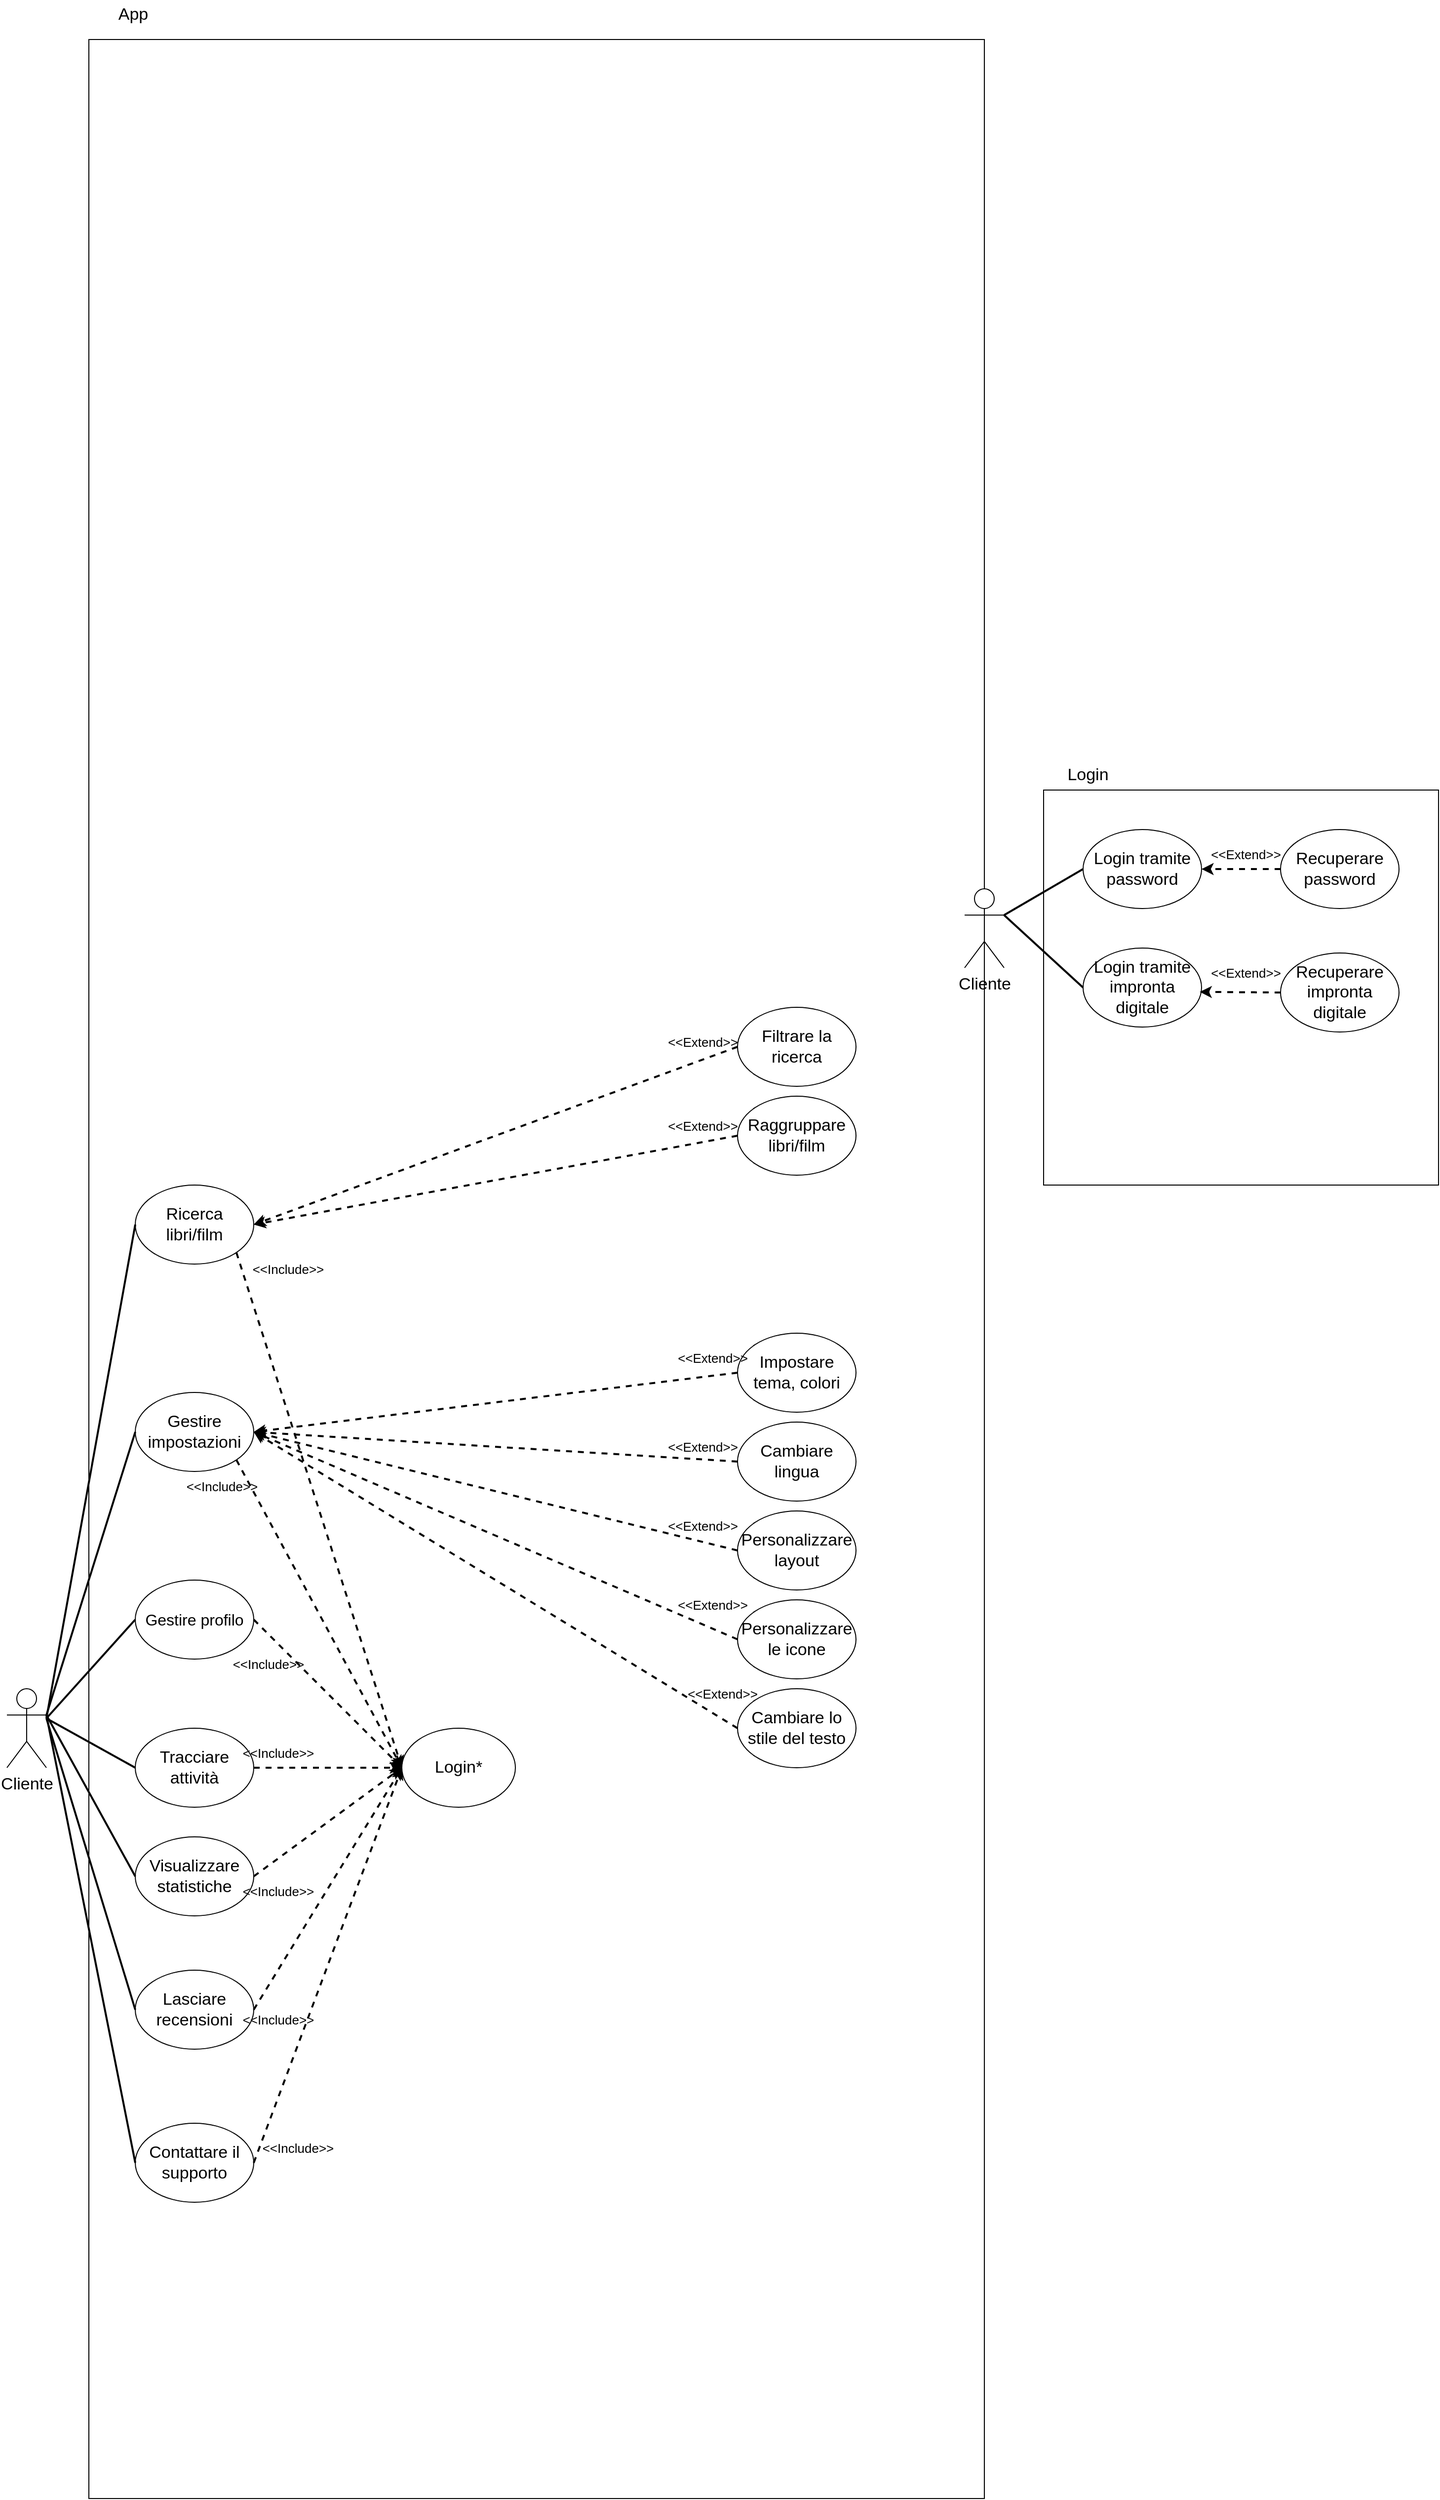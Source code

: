 <mxfile version="28.2.8">
  <diagram name="Pagina-1" id="PD29rl77xPBiE2k0YRe3">
    <mxGraphModel dx="1441" dy="1957" grid="1" gridSize="10" guides="1" tooltips="1" connect="1" arrows="1" fold="1" page="1" pageScale="1" pageWidth="827" pageHeight="1169" math="0" shadow="0">
      <root>
        <mxCell id="0" />
        <mxCell id="1" parent="0" />
        <mxCell id="u4qHybHZLAlM4Zk-0RJF-8" value="" style="rounded=0;whiteSpace=wrap;html=1;" vertex="1" parent="1">
          <mxGeometry x="133" y="-680" width="907" height="2490" as="geometry" />
        </mxCell>
        <mxCell id="gAwaob0qxsF9O7Aszzrq-1" value="&lt;font style=&quot;font-size: 17px;&quot;&gt;Cliente&lt;/font&gt;" style="shape=umlActor;verticalLabelPosition=bottom;verticalAlign=top;html=1;outlineConnect=0;" parent="1" vertex="1">
          <mxGeometry x="50" y="990" width="40" height="80" as="geometry" />
        </mxCell>
        <mxCell id="gAwaob0qxsF9O7Aszzrq-2" value="&lt;span style=&quot;font-size: 17px;&quot;&gt;Ricerca libri/film&lt;/span&gt;" style="ellipse;whiteSpace=wrap;html=1;" parent="1" vertex="1">
          <mxGeometry x="180" y="480" width="120" height="80" as="geometry" />
        </mxCell>
        <mxCell id="gAwaob0qxsF9O7Aszzrq-4" value="" style="endArrow=none;html=1;rounded=0;entryX=0;entryY=0.5;entryDx=0;entryDy=0;strokeWidth=2;" parent="1" target="gAwaob0qxsF9O7Aszzrq-2" edge="1">
          <mxGeometry width="50" height="50" relative="1" as="geometry">
            <mxPoint x="90" y="1020" as="sourcePoint" />
            <mxPoint x="420" y="990" as="targetPoint" />
          </mxGeometry>
        </mxCell>
        <mxCell id="gAwaob0qxsF9O7Aszzrq-5" value="&lt;font style=&quot;font-size: 17px;&quot;&gt;Gestire impostazioni&lt;/font&gt;" style="ellipse;whiteSpace=wrap;html=1;" parent="1" vertex="1">
          <mxGeometry x="180" y="690" width="120" height="80" as="geometry" />
        </mxCell>
        <mxCell id="gAwaob0qxsF9O7Aszzrq-6" value="" style="endArrow=none;html=1;rounded=0;entryX=0;entryY=0.5;entryDx=0;entryDy=0;exitX=1;exitY=0.333;exitDx=0;exitDy=0;exitPerimeter=0;strokeWidth=2;" parent="1" source="gAwaob0qxsF9O7Aszzrq-1" target="gAwaob0qxsF9O7Aszzrq-5" edge="1">
          <mxGeometry width="50" height="50" relative="1" as="geometry">
            <mxPoint x="370" y="1040" as="sourcePoint" />
            <mxPoint x="420" y="990" as="targetPoint" />
          </mxGeometry>
        </mxCell>
        <mxCell id="gAwaob0qxsF9O7Aszzrq-8" value="&lt;span style=&quot;font-size: 17px;&quot;&gt;App&lt;/span&gt;" style="text;html=1;whiteSpace=wrap;strokeColor=none;fillColor=none;align=center;verticalAlign=middle;rounded=0;" parent="1" vertex="1">
          <mxGeometry x="133" y="-720" width="90" height="30" as="geometry" />
        </mxCell>
        <mxCell id="gAwaob0qxsF9O7Aszzrq-9" value="&lt;span style=&quot;font-size: 17px;&quot;&gt;Login*&lt;/span&gt;" style="ellipse;whiteSpace=wrap;html=1;" parent="1" vertex="1">
          <mxGeometry x="450" y="1030" width="115" height="80" as="geometry" />
        </mxCell>
        <mxCell id="gAwaob0qxsF9O7Aszzrq-11" value="" style="endArrow=classic;dashed=1;html=1;rounded=0;exitX=1;exitY=1;exitDx=0;exitDy=0;entryX=0;entryY=0.5;entryDx=0;entryDy=0;strokeWidth=2;endFill=1;" parent="1" source="gAwaob0qxsF9O7Aszzrq-2" target="gAwaob0qxsF9O7Aszzrq-9" edge="1">
          <mxGeometry width="50" height="50" relative="1" as="geometry">
            <mxPoint x="600" y="930" as="sourcePoint" />
            <mxPoint x="650" y="880" as="targetPoint" />
          </mxGeometry>
        </mxCell>
        <mxCell id="gAwaob0qxsF9O7Aszzrq-12" value="&lt;font style=&quot;font-size: 13px;&quot;&gt;&amp;lt;&amp;lt;Include&amp;gt;&amp;gt;&lt;/font&gt;" style="text;html=1;whiteSpace=wrap;strokeColor=none;fillColor=none;align=center;verticalAlign=middle;rounded=0;" parent="1" vertex="1">
          <mxGeometry x="290" y="550" width="90" height="30" as="geometry" />
        </mxCell>
        <mxCell id="gAwaob0qxsF9O7Aszzrq-14" value="" style="endArrow=classic;dashed=1;html=1;rounded=0;exitX=1;exitY=1;exitDx=0;exitDy=0;strokeWidth=2;startArrow=none;startFill=0;endFill=1;entryX=0;entryY=0.5;entryDx=0;entryDy=0;" parent="1" source="gAwaob0qxsF9O7Aszzrq-5" target="gAwaob0qxsF9O7Aszzrq-9" edge="1">
          <mxGeometry width="50" height="50" relative="1" as="geometry">
            <mxPoint x="400" y="690" as="sourcePoint" />
            <mxPoint x="450" y="930" as="targetPoint" />
          </mxGeometry>
        </mxCell>
        <mxCell id="24xWvJh63Skpt_Iz2y7p-6" value="&lt;font style=&quot;font-size: 17px;&quot;&gt;Cliente&lt;/font&gt;" style="shape=umlActor;verticalLabelPosition=bottom;verticalAlign=top;html=1;outlineConnect=0;" parent="1" vertex="1">
          <mxGeometry x="1020" y="180" width="40" height="80" as="geometry" />
        </mxCell>
        <mxCell id="24xWvJh63Skpt_Iz2y7p-7" value="" style="whiteSpace=wrap;html=1;aspect=fixed;" parent="1" vertex="1">
          <mxGeometry x="1100" y="80" width="400" height="400" as="geometry" />
        </mxCell>
        <mxCell id="24xWvJh63Skpt_Iz2y7p-8" value="&lt;font style=&quot;font-size: 17px;&quot;&gt;Login tramite password&lt;/font&gt;" style="ellipse;whiteSpace=wrap;html=1;" parent="1" vertex="1">
          <mxGeometry x="1140" y="120" width="120" height="80" as="geometry" />
        </mxCell>
        <mxCell id="24xWvJh63Skpt_Iz2y7p-9" value="" style="endArrow=none;html=1;rounded=0;entryX=0;entryY=0.5;entryDx=0;entryDy=0;strokeWidth=2;exitX=1;exitY=0.333;exitDx=0;exitDy=0;exitPerimeter=0;" parent="1" source="24xWvJh63Skpt_Iz2y7p-6" target="24xWvJh63Skpt_Iz2y7p-8" edge="1">
          <mxGeometry width="50" height="50" relative="1" as="geometry">
            <mxPoint x="1060" y="330" as="sourcePoint" />
            <mxPoint x="1390" y="440" as="targetPoint" />
          </mxGeometry>
        </mxCell>
        <mxCell id="24xWvJh63Skpt_Iz2y7p-10" value="&lt;font style=&quot;font-size: 17px;&quot;&gt;Login tramite impronta digitale&lt;/font&gt;" style="ellipse;whiteSpace=wrap;html=1;" parent="1" vertex="1">
          <mxGeometry x="1140" y="240" width="120" height="80" as="geometry" />
        </mxCell>
        <mxCell id="24xWvJh63Skpt_Iz2y7p-11" value="" style="endArrow=none;html=1;rounded=0;entryX=0;entryY=0.5;entryDx=0;entryDy=0;exitX=1;exitY=0.333;exitDx=0;exitDy=0;exitPerimeter=0;strokeWidth=2;" parent="1" source="24xWvJh63Skpt_Iz2y7p-6" target="24xWvJh63Skpt_Iz2y7p-10" edge="1">
          <mxGeometry width="50" height="50" relative="1" as="geometry">
            <mxPoint x="1340" y="490" as="sourcePoint" />
            <mxPoint x="1390" y="440" as="targetPoint" />
          </mxGeometry>
        </mxCell>
        <mxCell id="24xWvJh63Skpt_Iz2y7p-12" value="&lt;span style=&quot;font-size: 17px;&quot;&gt;Login&lt;/span&gt;" style="text;html=1;whiteSpace=wrap;strokeColor=none;fillColor=none;align=center;verticalAlign=middle;rounded=0;" parent="1" vertex="1">
          <mxGeometry x="1100" y="50" width="90" height="30" as="geometry" />
        </mxCell>
        <mxCell id="24xWvJh63Skpt_Iz2y7p-18" value="&lt;font style=&quot;font-size: 17px;&quot;&gt;Recuperare password&lt;/font&gt;" style="ellipse;whiteSpace=wrap;html=1;" parent="1" vertex="1">
          <mxGeometry x="1340" y="120" width="120" height="80" as="geometry" />
        </mxCell>
        <mxCell id="24xWvJh63Skpt_Iz2y7p-19" value="" style="endArrow=classic;dashed=1;html=1;rounded=0;exitX=0;exitY=0.5;exitDx=0;exitDy=0;entryX=1;entryY=0.5;entryDx=0;entryDy=0;strokeWidth=2;startArrow=none;startFill=0;endFill=1;" parent="1" source="24xWvJh63Skpt_Iz2y7p-18" target="24xWvJh63Skpt_Iz2y7p-8" edge="1">
          <mxGeometry width="50" height="50" relative="1" as="geometry">
            <mxPoint x="1550" y="430" as="sourcePoint" />
            <mxPoint x="1433.032" y="201.628" as="targetPoint" />
          </mxGeometry>
        </mxCell>
        <mxCell id="24xWvJh63Skpt_Iz2y7p-20" value="&lt;font style=&quot;font-size: 13px;&quot;&gt;&amp;lt;&amp;lt;Extend&amp;gt;&amp;gt;&lt;/font&gt;" style="text;html=1;whiteSpace=wrap;strokeColor=none;fillColor=none;align=center;verticalAlign=middle;rounded=0;" parent="1" vertex="1">
          <mxGeometry x="1260" y="130" width="90" height="30" as="geometry" />
        </mxCell>
        <mxCell id="24xWvJh63Skpt_Iz2y7p-21" value="&lt;font style=&quot;font-size: 17px;&quot;&gt;Recuperare impronta digitale&lt;/font&gt;" style="ellipse;whiteSpace=wrap;html=1;" parent="1" vertex="1">
          <mxGeometry x="1340" y="245" width="120" height="80" as="geometry" />
        </mxCell>
        <mxCell id="24xWvJh63Skpt_Iz2y7p-22" value="" style="endArrow=classic;dashed=1;html=1;rounded=0;exitX=0;exitY=0.5;exitDx=0;exitDy=0;entryX=0.985;entryY=0.555;entryDx=0;entryDy=0;strokeWidth=2;startArrow=none;startFill=0;endFill=1;entryPerimeter=0;" parent="1" source="24xWvJh63Skpt_Iz2y7p-21" target="24xWvJh63Skpt_Iz2y7p-10" edge="1">
          <mxGeometry width="50" height="50" relative="1" as="geometry">
            <mxPoint x="1550" y="370" as="sourcePoint" />
            <mxPoint x="1433.032" y="258.372" as="targetPoint" />
          </mxGeometry>
        </mxCell>
        <mxCell id="24xWvJh63Skpt_Iz2y7p-23" value="&lt;font style=&quot;font-size: 13px;&quot;&gt;&amp;lt;&amp;lt;Extend&amp;gt;&amp;gt;&lt;/font&gt;" style="text;html=1;whiteSpace=wrap;strokeColor=none;fillColor=none;align=center;verticalAlign=middle;rounded=0;" parent="1" vertex="1">
          <mxGeometry x="1260" y="250" width="90" height="30" as="geometry" />
        </mxCell>
        <mxCell id="E30ygTtLgkTshtADfTZs-1" value="&lt;span style=&quot;font-size: 16px;&quot;&gt;Gestire profilo&lt;/span&gt;" style="ellipse;whiteSpace=wrap;html=1;" parent="1" vertex="1">
          <mxGeometry x="180" y="880" width="120" height="80" as="geometry" />
        </mxCell>
        <mxCell id="u4qHybHZLAlM4Zk-0RJF-7" value="&lt;font style=&quot;font-size: 17px;&quot;&gt;Tracciare attività&lt;/font&gt;" style="ellipse;whiteSpace=wrap;html=1;" vertex="1" parent="1">
          <mxGeometry x="180" y="1030" width="120" height="80" as="geometry" />
        </mxCell>
        <mxCell id="u4qHybHZLAlM4Zk-0RJF-9" value="&lt;font style=&quot;font-size: 17px;&quot;&gt;Visualizzare statistiche&lt;/font&gt;" style="ellipse;whiteSpace=wrap;html=1;" vertex="1" parent="1">
          <mxGeometry x="180" y="1140" width="120" height="80" as="geometry" />
        </mxCell>
        <mxCell id="u4qHybHZLAlM4Zk-0RJF-10" value="&lt;span style=&quot;font-size: 17px;&quot;&gt;Lasciare recensioni&lt;/span&gt;" style="ellipse;whiteSpace=wrap;html=1;" vertex="1" parent="1">
          <mxGeometry x="180" y="1275" width="120" height="80" as="geometry" />
        </mxCell>
        <mxCell id="u4qHybHZLAlM4Zk-0RJF-11" value="&lt;span style=&quot;font-size: 17px;&quot;&gt;Contattare il supporto&lt;/span&gt;" style="ellipse;whiteSpace=wrap;html=1;" vertex="1" parent="1">
          <mxGeometry x="180" y="1430" width="120" height="80" as="geometry" />
        </mxCell>
        <mxCell id="u4qHybHZLAlM4Zk-0RJF-12" value="" style="endArrow=none;html=1;rounded=0;entryX=0;entryY=0.5;entryDx=0;entryDy=0;strokeWidth=2;" edge="1" parent="1" target="E30ygTtLgkTshtADfTZs-1">
          <mxGeometry width="50" height="50" relative="1" as="geometry">
            <mxPoint x="90" y="1020" as="sourcePoint" />
            <mxPoint x="510" y="1253" as="targetPoint" />
          </mxGeometry>
        </mxCell>
        <mxCell id="u4qHybHZLAlM4Zk-0RJF-13" value="" style="endArrow=none;html=1;rounded=0;entryX=0;entryY=0.5;entryDx=0;entryDy=0;strokeWidth=2;" edge="1" parent="1" target="u4qHybHZLAlM4Zk-0RJF-7">
          <mxGeometry width="50" height="50" relative="1" as="geometry">
            <mxPoint x="90" y="1020" as="sourcePoint" />
            <mxPoint x="430" y="1483" as="targetPoint" />
          </mxGeometry>
        </mxCell>
        <mxCell id="u4qHybHZLAlM4Zk-0RJF-14" value="" style="endArrow=none;html=1;rounded=0;entryX=0;entryY=0.5;entryDx=0;entryDy=0;exitX=1;exitY=0.333;exitDx=0;exitDy=0;exitPerimeter=0;strokeWidth=2;" edge="1" parent="1" source="gAwaob0qxsF9O7Aszzrq-1" target="u4qHybHZLAlM4Zk-0RJF-9">
          <mxGeometry width="50" height="50" relative="1" as="geometry">
            <mxPoint x="420" y="1250" as="sourcePoint" />
            <mxPoint x="510" y="1383" as="targetPoint" />
          </mxGeometry>
        </mxCell>
        <mxCell id="u4qHybHZLAlM4Zk-0RJF-15" value="" style="endArrow=none;html=1;rounded=0;entryX=0;entryY=0.5;entryDx=0;entryDy=0;strokeWidth=2;" edge="1" parent="1" target="u4qHybHZLAlM4Zk-0RJF-10">
          <mxGeometry width="50" height="50" relative="1" as="geometry">
            <mxPoint x="90" y="1020" as="sourcePoint" />
            <mxPoint x="480" y="1373" as="targetPoint" />
          </mxGeometry>
        </mxCell>
        <mxCell id="u4qHybHZLAlM4Zk-0RJF-16" value="" style="endArrow=none;html=1;rounded=0;entryX=1;entryY=0.333;entryDx=0;entryDy=0;strokeWidth=2;exitX=0;exitY=0.5;exitDx=0;exitDy=0;entryPerimeter=0;" edge="1" parent="1" source="u4qHybHZLAlM4Zk-0RJF-11" target="gAwaob0qxsF9O7Aszzrq-1">
          <mxGeometry width="50" height="50" relative="1" as="geometry">
            <mxPoint x="180.0" y="1370" as="sourcePoint" />
            <mxPoint x="470" y="1520" as="targetPoint" />
          </mxGeometry>
        </mxCell>
        <mxCell id="u4qHybHZLAlM4Zk-0RJF-17" value="" style="endArrow=classic;dashed=1;html=1;rounded=0;exitX=1;exitY=0.5;exitDx=0;exitDy=0;strokeWidth=2;startArrow=none;startFill=0;endFill=1;entryX=0;entryY=0.5;entryDx=0;entryDy=0;" edge="1" parent="1" source="E30ygTtLgkTshtADfTZs-1" target="gAwaob0qxsF9O7Aszzrq-9">
          <mxGeometry width="50" height="50" relative="1" as="geometry">
            <mxPoint x="520" y="1090" as="sourcePoint" />
            <mxPoint x="705" y="1259" as="targetPoint" />
          </mxGeometry>
        </mxCell>
        <mxCell id="u4qHybHZLAlM4Zk-0RJF-18" value="" style="endArrow=classic;dashed=1;html=1;rounded=0;exitX=1;exitY=0.5;exitDx=0;exitDy=0;strokeWidth=2;startArrow=none;startFill=0;endFill=1;entryX=0;entryY=0.5;entryDx=0;entryDy=0;" edge="1" parent="1" source="u4qHybHZLAlM4Zk-0RJF-7" target="gAwaob0qxsF9O7Aszzrq-9">
          <mxGeometry width="50" height="50" relative="1" as="geometry">
            <mxPoint x="290" y="1170" as="sourcePoint" />
            <mxPoint x="450" y="930" as="targetPoint" />
          </mxGeometry>
        </mxCell>
        <mxCell id="u4qHybHZLAlM4Zk-0RJF-19" value="" style="endArrow=classic;dashed=1;html=1;rounded=0;exitX=1;exitY=0.5;exitDx=0;exitDy=0;strokeWidth=2;startArrow=none;startFill=0;endFill=1;entryX=0;entryY=0.5;entryDx=0;entryDy=0;" edge="1" parent="1" source="u4qHybHZLAlM4Zk-0RJF-9" target="gAwaob0qxsF9O7Aszzrq-9">
          <mxGeometry width="50" height="50" relative="1" as="geometry">
            <mxPoint x="500" y="1320" as="sourcePoint" />
            <mxPoint x="685" y="1489" as="targetPoint" />
          </mxGeometry>
        </mxCell>
        <mxCell id="u4qHybHZLAlM4Zk-0RJF-20" value="" style="endArrow=classic;dashed=1;html=1;rounded=0;exitX=1;exitY=0.5;exitDx=0;exitDy=0;strokeWidth=2;startArrow=none;startFill=0;endFill=1;entryX=0;entryY=0.5;entryDx=0;entryDy=0;" edge="1" parent="1" source="u4qHybHZLAlM4Zk-0RJF-10" target="gAwaob0qxsF9O7Aszzrq-9">
          <mxGeometry width="50" height="50" relative="1" as="geometry">
            <mxPoint x="90" y="1240" as="sourcePoint" />
            <mxPoint x="450" y="930" as="targetPoint" />
          </mxGeometry>
        </mxCell>
        <mxCell id="u4qHybHZLAlM4Zk-0RJF-21" value="" style="endArrow=classic;dashed=1;html=1;rounded=0;exitX=1;exitY=0.5;exitDx=0;exitDy=0;strokeWidth=2;startArrow=none;startFill=0;endFill=1;entryX=0;entryY=0.5;entryDx=0;entryDy=0;" edge="1" parent="1" source="u4qHybHZLAlM4Zk-0RJF-11" target="gAwaob0qxsF9O7Aszzrq-9">
          <mxGeometry width="50" height="50" relative="1" as="geometry">
            <mxPoint x="300.0" y="1370" as="sourcePoint" />
            <mxPoint x="645" y="1609" as="targetPoint" />
          </mxGeometry>
        </mxCell>
        <mxCell id="u4qHybHZLAlM4Zk-0RJF-22" value="&lt;font style=&quot;font-size: 13px;&quot;&gt;&amp;lt;&amp;lt;Include&amp;gt;&amp;gt;&lt;/font&gt;" style="text;html=1;whiteSpace=wrap;strokeColor=none;fillColor=none;align=center;verticalAlign=middle;rounded=0;" vertex="1" parent="1">
          <mxGeometry x="223" y="770" width="90" height="30" as="geometry" />
        </mxCell>
        <mxCell id="u4qHybHZLAlM4Zk-0RJF-23" value="&lt;font style=&quot;font-size: 13px;&quot;&gt;&amp;lt;&amp;lt;Include&amp;gt;&amp;gt;&lt;/font&gt;" style="text;html=1;whiteSpace=wrap;strokeColor=none;fillColor=none;align=center;verticalAlign=middle;rounded=0;" vertex="1" parent="1">
          <mxGeometry x="270" y="950" width="90" height="30" as="geometry" />
        </mxCell>
        <mxCell id="u4qHybHZLAlM4Zk-0RJF-24" value="&lt;font style=&quot;font-size: 13px;&quot;&gt;&amp;lt;&amp;lt;Include&amp;gt;&amp;gt;&lt;/font&gt;" style="text;html=1;whiteSpace=wrap;strokeColor=none;fillColor=none;align=center;verticalAlign=middle;rounded=0;" vertex="1" parent="1">
          <mxGeometry x="280" y="1040" width="90" height="30" as="geometry" />
        </mxCell>
        <mxCell id="u4qHybHZLAlM4Zk-0RJF-25" value="&lt;font style=&quot;font-size: 13px;&quot;&gt;&amp;lt;&amp;lt;Include&amp;gt;&amp;gt;&lt;/font&gt;" style="text;html=1;whiteSpace=wrap;strokeColor=none;fillColor=none;align=center;verticalAlign=middle;rounded=0;" vertex="1" parent="1">
          <mxGeometry x="280" y="1180" width="90" height="30" as="geometry" />
        </mxCell>
        <mxCell id="u4qHybHZLAlM4Zk-0RJF-26" value="&lt;font style=&quot;font-size: 13px;&quot;&gt;&amp;lt;&amp;lt;Include&amp;gt;&amp;gt;&lt;/font&gt;" style="text;html=1;whiteSpace=wrap;strokeColor=none;fillColor=none;align=center;verticalAlign=middle;rounded=0;" vertex="1" parent="1">
          <mxGeometry x="300" y="1440" width="90" height="30" as="geometry" />
        </mxCell>
        <mxCell id="u4qHybHZLAlM4Zk-0RJF-27" value="&lt;font style=&quot;font-size: 13px;&quot;&gt;&amp;lt;&amp;lt;Include&amp;gt;&amp;gt;&lt;/font&gt;" style="text;html=1;whiteSpace=wrap;strokeColor=none;fillColor=none;align=center;verticalAlign=middle;rounded=0;" vertex="1" parent="1">
          <mxGeometry x="280" y="1310" width="90" height="30" as="geometry" />
        </mxCell>
        <mxCell id="u4qHybHZLAlM4Zk-0RJF-28" value="&lt;span style=&quot;font-size: 17px;&quot;&gt;Filtrare la ricerca&lt;/span&gt;" style="ellipse;whiteSpace=wrap;html=1;" vertex="1" parent="1">
          <mxGeometry x="790" y="300" width="120" height="80" as="geometry" />
        </mxCell>
        <mxCell id="u4qHybHZLAlM4Zk-0RJF-29" value="" style="endArrow=classic;dashed=1;html=1;rounded=0;exitX=0;exitY=0.5;exitDx=0;exitDy=0;entryX=1;entryY=0.5;entryDx=0;entryDy=0;strokeWidth=2;endFill=1;" edge="1" parent="1" source="u4qHybHZLAlM4Zk-0RJF-28" target="gAwaob0qxsF9O7Aszzrq-2">
          <mxGeometry width="50" height="50" relative="1" as="geometry">
            <mxPoint x="780" y="860" as="sourcePoint" />
            <mxPoint x="1006" y="1012" as="targetPoint" />
          </mxGeometry>
        </mxCell>
        <mxCell id="u4qHybHZLAlM4Zk-0RJF-30" value="&lt;font style=&quot;font-size: 13px;&quot;&gt;&amp;lt;&amp;lt;Extend&amp;gt;&amp;gt;&lt;/font&gt;" style="text;html=1;whiteSpace=wrap;strokeColor=none;fillColor=none;align=center;verticalAlign=middle;rounded=0;" vertex="1" parent="1">
          <mxGeometry x="710" y="320" width="90" height="30" as="geometry" />
        </mxCell>
        <mxCell id="u4qHybHZLAlM4Zk-0RJF-31" value="&lt;span style=&quot;font-size: 17px;&quot;&gt;Raggruppare libri/film&lt;/span&gt;" style="ellipse;whiteSpace=wrap;html=1;" vertex="1" parent="1">
          <mxGeometry x="790" y="390" width="120" height="80" as="geometry" />
        </mxCell>
        <mxCell id="u4qHybHZLAlM4Zk-0RJF-32" value="" style="endArrow=classic;dashed=1;html=1;rounded=0;exitX=0;exitY=0.5;exitDx=0;exitDy=0;entryX=1;entryY=0.5;entryDx=0;entryDy=0;strokeWidth=2;endFill=1;" edge="1" parent="1" source="u4qHybHZLAlM4Zk-0RJF-31" target="gAwaob0qxsF9O7Aszzrq-2">
          <mxGeometry width="50" height="50" relative="1" as="geometry">
            <mxPoint x="890" y="778.82" as="sourcePoint" />
            <mxPoint x="380" y="778.82" as="targetPoint" />
          </mxGeometry>
        </mxCell>
        <mxCell id="u4qHybHZLAlM4Zk-0RJF-33" value="&lt;font style=&quot;font-size: 13px;&quot;&gt;&amp;lt;&amp;lt;Extend&amp;gt;&amp;gt;&lt;/font&gt;" style="text;html=1;whiteSpace=wrap;strokeColor=none;fillColor=none;align=center;verticalAlign=middle;rounded=0;" vertex="1" parent="1">
          <mxGeometry x="710" y="405" width="90" height="30" as="geometry" />
        </mxCell>
        <mxCell id="u4qHybHZLAlM4Zk-0RJF-34" value="&lt;span style=&quot;font-size: 17px;&quot;&gt;Impostare tema, colori&lt;/span&gt;" style="ellipse;whiteSpace=wrap;html=1;" vertex="1" parent="1">
          <mxGeometry x="790" y="630" width="120" height="80" as="geometry" />
        </mxCell>
        <mxCell id="u4qHybHZLAlM4Zk-0RJF-35" value="" style="endArrow=classic;dashed=1;html=1;rounded=0;exitX=0;exitY=0.5;exitDx=0;exitDy=0;entryX=1;entryY=0.5;entryDx=0;entryDy=0;strokeWidth=2;endFill=1;" edge="1" parent="1" source="u4qHybHZLAlM4Zk-0RJF-34" target="gAwaob0qxsF9O7Aszzrq-5">
          <mxGeometry width="50" height="50" relative="1" as="geometry">
            <mxPoint x="900" y="885" as="sourcePoint" />
            <mxPoint x="390" y="775" as="targetPoint" />
          </mxGeometry>
        </mxCell>
        <mxCell id="u4qHybHZLAlM4Zk-0RJF-36" value="&lt;font style=&quot;font-size: 13px;&quot;&gt;&amp;lt;&amp;lt;Extend&amp;gt;&amp;gt;&lt;/font&gt;" style="text;html=1;whiteSpace=wrap;strokeColor=none;fillColor=none;align=center;verticalAlign=middle;rounded=0;" vertex="1" parent="1">
          <mxGeometry x="710" y="730" width="90" height="30" as="geometry" />
        </mxCell>
        <mxCell id="u4qHybHZLAlM4Zk-0RJF-37" value="&lt;span style=&quot;font-size: 17px;&quot;&gt;Cambiare lingua&lt;/span&gt;" style="ellipse;whiteSpace=wrap;html=1;" vertex="1" parent="1">
          <mxGeometry x="790" y="720" width="120" height="80" as="geometry" />
        </mxCell>
        <mxCell id="u4qHybHZLAlM4Zk-0RJF-38" value="" style="endArrow=classic;dashed=1;html=1;rounded=0;exitX=0;exitY=0.5;exitDx=0;exitDy=0;entryX=1;entryY=0.5;entryDx=0;entryDy=0;strokeWidth=2;endFill=1;" edge="1" parent="1" source="u4qHybHZLAlM4Zk-0RJF-37" target="gAwaob0qxsF9O7Aszzrq-5">
          <mxGeometry width="50" height="50" relative="1" as="geometry">
            <mxPoint x="762.5" y="970" as="sourcePoint" />
            <mxPoint x="252.5" y="860" as="targetPoint" />
          </mxGeometry>
        </mxCell>
        <mxCell id="u4qHybHZLAlM4Zk-0RJF-39" value="&lt;font style=&quot;font-size: 13px;&quot;&gt;&amp;lt;&amp;lt;Extend&amp;gt;&amp;gt;&lt;/font&gt;" style="text;html=1;whiteSpace=wrap;strokeColor=none;fillColor=none;align=center;verticalAlign=middle;rounded=0;" vertex="1" parent="1">
          <mxGeometry x="720" y="640" width="90" height="30" as="geometry" />
        </mxCell>
        <mxCell id="u4qHybHZLAlM4Zk-0RJF-41" value="&lt;span style=&quot;font-size: 17px;&quot;&gt;Personalizzare layout&lt;/span&gt;" style="ellipse;whiteSpace=wrap;html=1;" vertex="1" parent="1">
          <mxGeometry x="790" y="810" width="120" height="80" as="geometry" />
        </mxCell>
        <mxCell id="u4qHybHZLAlM4Zk-0RJF-42" value="" style="endArrow=classic;dashed=1;html=1;rounded=0;exitX=0;exitY=0.5;exitDx=0;exitDy=0;entryX=1;entryY=0.5;entryDx=0;entryDy=0;strokeWidth=2;endFill=1;" edge="1" parent="1" source="u4qHybHZLAlM4Zk-0RJF-41" target="gAwaob0qxsF9O7Aszzrq-5">
          <mxGeometry width="50" height="50" relative="1" as="geometry">
            <mxPoint x="1180" y="1080" as="sourcePoint" />
            <mxPoint x="680" y="1010" as="targetPoint" />
          </mxGeometry>
        </mxCell>
        <mxCell id="u4qHybHZLAlM4Zk-0RJF-43" value="&lt;font style=&quot;font-size: 13px;&quot;&gt;&amp;lt;&amp;lt;Extend&amp;gt;&amp;gt;&lt;/font&gt;" style="text;html=1;whiteSpace=wrap;strokeColor=none;fillColor=none;align=center;verticalAlign=middle;rounded=0;" vertex="1" parent="1">
          <mxGeometry x="710" y="810" width="90" height="30" as="geometry" />
        </mxCell>
        <mxCell id="u4qHybHZLAlM4Zk-0RJF-44" value="&lt;span style=&quot;font-size: 17px;&quot;&gt;Personalizzare le icone&lt;/span&gt;" style="ellipse;whiteSpace=wrap;html=1;" vertex="1" parent="1">
          <mxGeometry x="790" y="900" width="120" height="80" as="geometry" />
        </mxCell>
        <mxCell id="u4qHybHZLAlM4Zk-0RJF-45" value="" style="endArrow=classic;dashed=1;html=1;rounded=0;exitX=0;exitY=0.5;exitDx=0;exitDy=0;entryX=1;entryY=0.5;entryDx=0;entryDy=0;strokeWidth=2;endFill=1;" edge="1" parent="1" source="u4qHybHZLAlM4Zk-0RJF-44" target="gAwaob0qxsF9O7Aszzrq-5">
          <mxGeometry width="50" height="50" relative="1" as="geometry">
            <mxPoint x="1230" y="1140" as="sourcePoint" />
            <mxPoint x="730" y="980" as="targetPoint" />
          </mxGeometry>
        </mxCell>
        <mxCell id="u4qHybHZLAlM4Zk-0RJF-46" value="&lt;font style=&quot;font-size: 13px;&quot;&gt;&amp;lt;&amp;lt;Extend&amp;gt;&amp;gt;&lt;/font&gt;" style="text;html=1;whiteSpace=wrap;strokeColor=none;fillColor=none;align=center;verticalAlign=middle;rounded=0;" vertex="1" parent="1">
          <mxGeometry x="720" y="890" width="90" height="30" as="geometry" />
        </mxCell>
        <mxCell id="u4qHybHZLAlM4Zk-0RJF-47" value="&lt;span style=&quot;font-size: 17px;&quot;&gt;Cambiare lo stile del testo&lt;/span&gt;" style="ellipse;whiteSpace=wrap;html=1;" vertex="1" parent="1">
          <mxGeometry x="790" y="990" width="120" height="80" as="geometry" />
        </mxCell>
        <mxCell id="u4qHybHZLAlM4Zk-0RJF-48" value="" style="endArrow=classic;dashed=1;html=1;rounded=0;exitX=0;exitY=0.5;exitDx=0;exitDy=0;entryX=1;entryY=0.5;entryDx=0;entryDy=0;strokeWidth=2;endFill=1;" edge="1" parent="1" source="u4qHybHZLAlM4Zk-0RJF-47" target="gAwaob0qxsF9O7Aszzrq-5">
          <mxGeometry width="50" height="50" relative="1" as="geometry">
            <mxPoint x="1290" y="1320" as="sourcePoint" />
            <mxPoint x="790" y="1070" as="targetPoint" />
          </mxGeometry>
        </mxCell>
        <mxCell id="u4qHybHZLAlM4Zk-0RJF-49" value="&lt;font style=&quot;font-size: 13px;&quot;&gt;&amp;lt;&amp;lt;Extend&amp;gt;&amp;gt;&lt;/font&gt;" style="text;html=1;whiteSpace=wrap;strokeColor=none;fillColor=none;align=center;verticalAlign=middle;rounded=0;" vertex="1" parent="1">
          <mxGeometry x="730" y="980" width="90" height="30" as="geometry" />
        </mxCell>
      </root>
    </mxGraphModel>
  </diagram>
</mxfile>
